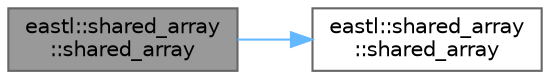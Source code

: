 digraph "eastl::shared_array::shared_array"
{
 // LATEX_PDF_SIZE
  bgcolor="transparent";
  edge [fontname=Helvetica,fontsize=10,labelfontname=Helvetica,labelfontsize=10];
  node [fontname=Helvetica,fontsize=10,shape=box,height=0.2,width=0.4];
  rankdir="LR";
  Node1 [id="Node000001",label="eastl::shared_array\l::shared_array",height=0.2,width=0.4,color="gray40", fillcolor="grey60", style="filled", fontcolor="black",tooltip=" "];
  Node1 -> Node2 [id="edge2_Node000001_Node000002",color="steelblue1",style="solid",tooltip=" "];
  Node2 [id="Node000002",label="eastl::shared_array\l::shared_array",height=0.2,width=0.4,color="grey40", fillcolor="white", style="filled",URL="$classeastl_1_1shared__array.html#a1af96afc69d8edcb85e5fdc06391ca10",tooltip=" "];
}
